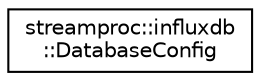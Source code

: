 digraph "Graphical Class Hierarchy"
{
  edge [fontname="Helvetica",fontsize="10",labelfontname="Helvetica",labelfontsize="10"];
  node [fontname="Helvetica",fontsize="10",shape=record];
  rankdir="LR";
  Node0 [label="streamproc::influxdb\l::DatabaseConfig",height=0.2,width=0.4,color="black", fillcolor="white", style="filled",URL="$dd/dbb/structstreamproc_1_1influxdb_1_1DatabaseConfig.html",tooltip="Configuration object for the database. "];
}
